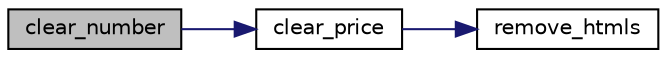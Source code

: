 digraph "clear_number"
{
 // LATEX_PDF_SIZE
  edge [fontname="Helvetica",fontsize="10",labelfontname="Helvetica",labelfontsize="10"];
  node [fontname="Helvetica",fontsize="10",shape=record];
  rankdir="LR";
  Node1 [label="clear_number",height=0.2,width=0.4,color="black", fillcolor="grey75", style="filled", fontcolor="black",tooltip=" "];
  Node1 -> Node2 [color="midnightblue",fontsize="10",style="solid",fontname="Helvetica"];
  Node2 [label="clear_price",height=0.2,width=0.4,color="black", fillcolor="white", style="filled",URL="$da/dd1/classstrings__formatter_1_1_string_formatter.html#a972dbbca74415e967350236326b54c77",tooltip=" "];
  Node2 -> Node3 [color="midnightblue",fontsize="10",style="solid",fontname="Helvetica"];
  Node3 [label="remove_htmls",height=0.2,width=0.4,color="black", fillcolor="white", style="filled",URL="$da/dd1/classstrings__formatter_1_1_string_formatter.html#a232cb450625e5eafda2edbbebccf4171",tooltip=" "];
}
